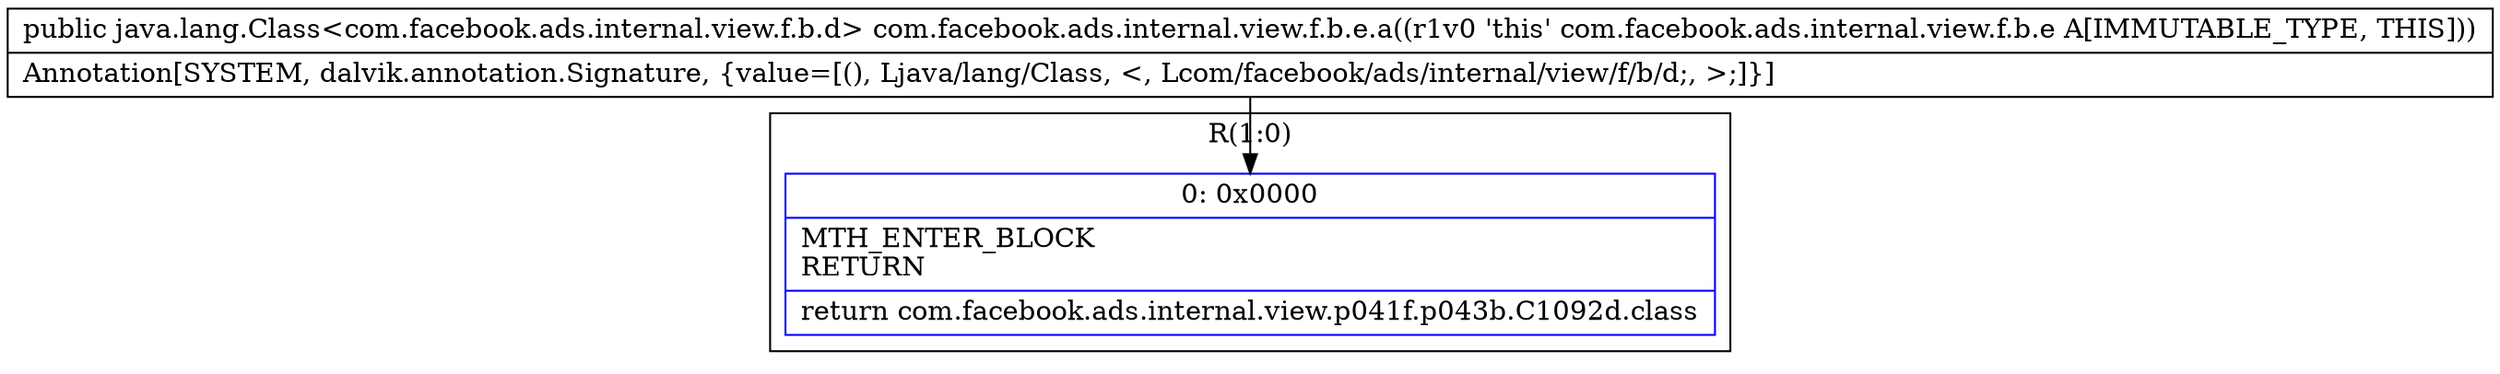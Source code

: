 digraph "CFG forcom.facebook.ads.internal.view.f.b.e.a()Ljava\/lang\/Class;" {
subgraph cluster_Region_573152252 {
label = "R(1:0)";
node [shape=record,color=blue];
Node_0 [shape=record,label="{0\:\ 0x0000|MTH_ENTER_BLOCK\lRETURN\l|return com.facebook.ads.internal.view.p041f.p043b.C1092d.class\l}"];
}
MethodNode[shape=record,label="{public java.lang.Class\<com.facebook.ads.internal.view.f.b.d\> com.facebook.ads.internal.view.f.b.e.a((r1v0 'this' com.facebook.ads.internal.view.f.b.e A[IMMUTABLE_TYPE, THIS]))  | Annotation[SYSTEM, dalvik.annotation.Signature, \{value=[(), Ljava\/lang\/Class, \<, Lcom\/facebook\/ads\/internal\/view\/f\/b\/d;, \>;]\}]\l}"];
MethodNode -> Node_0;
}

